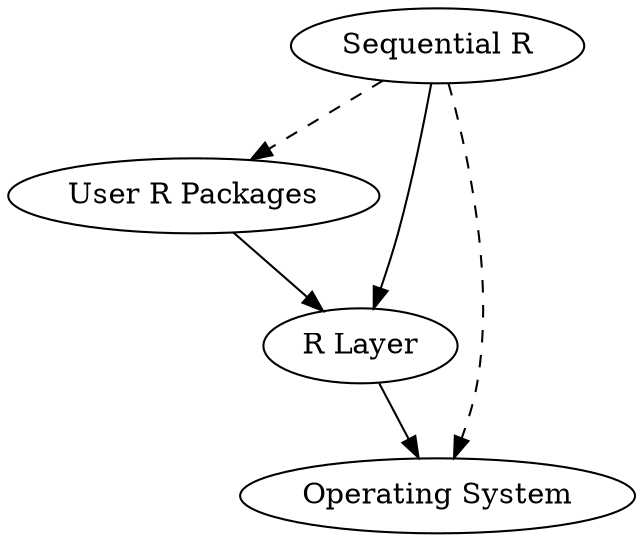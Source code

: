 digraph {
    //rankdir=LR;
    //size="8,5"
    //node [shape = square]; 6;
    //node [shape = none];

    0 [label="Sequential R"];
    1 [label="User R Packages"];
    2 [label="R Layer"];
    3 [label="Operating System"];

    0 -> 2;
    0 -> 1 [style="dashed"];
    0 -> 3 [style="dashed"];

    1 -> 2;
    2 -> 3;
}
